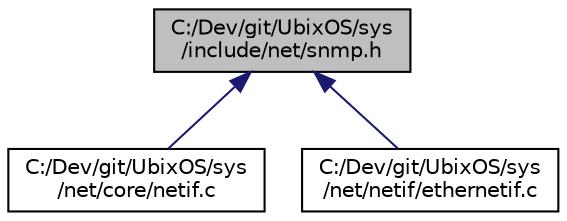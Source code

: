 digraph "C:/Dev/git/UbixOS/sys/include/net/snmp.h"
{
 // LATEX_PDF_SIZE
  edge [fontname="Helvetica",fontsize="10",labelfontname="Helvetica",labelfontsize="10"];
  node [fontname="Helvetica",fontsize="10",shape=record];
  Node1 [label="C:/Dev/git/UbixOS/sys\l/include/net/snmp.h",height=0.2,width=0.4,color="black", fillcolor="grey75", style="filled", fontcolor="black",tooltip=" "];
  Node1 -> Node2 [dir="back",color="midnightblue",fontsize="10",style="solid",fontname="Helvetica"];
  Node2 [label="C:/Dev/git/UbixOS/sys\l/net/core/netif.c",height=0.2,width=0.4,color="black", fillcolor="white", style="filled",URL="$netif_8c.html",tooltip=" "];
  Node1 -> Node3 [dir="back",color="midnightblue",fontsize="10",style="solid",fontname="Helvetica"];
  Node3 [label="C:/Dev/git/UbixOS/sys\l/net/netif/ethernetif.c",height=0.2,width=0.4,color="black", fillcolor="white", style="filled",URL="$ethernetif_8c.html",tooltip=" "];
}
